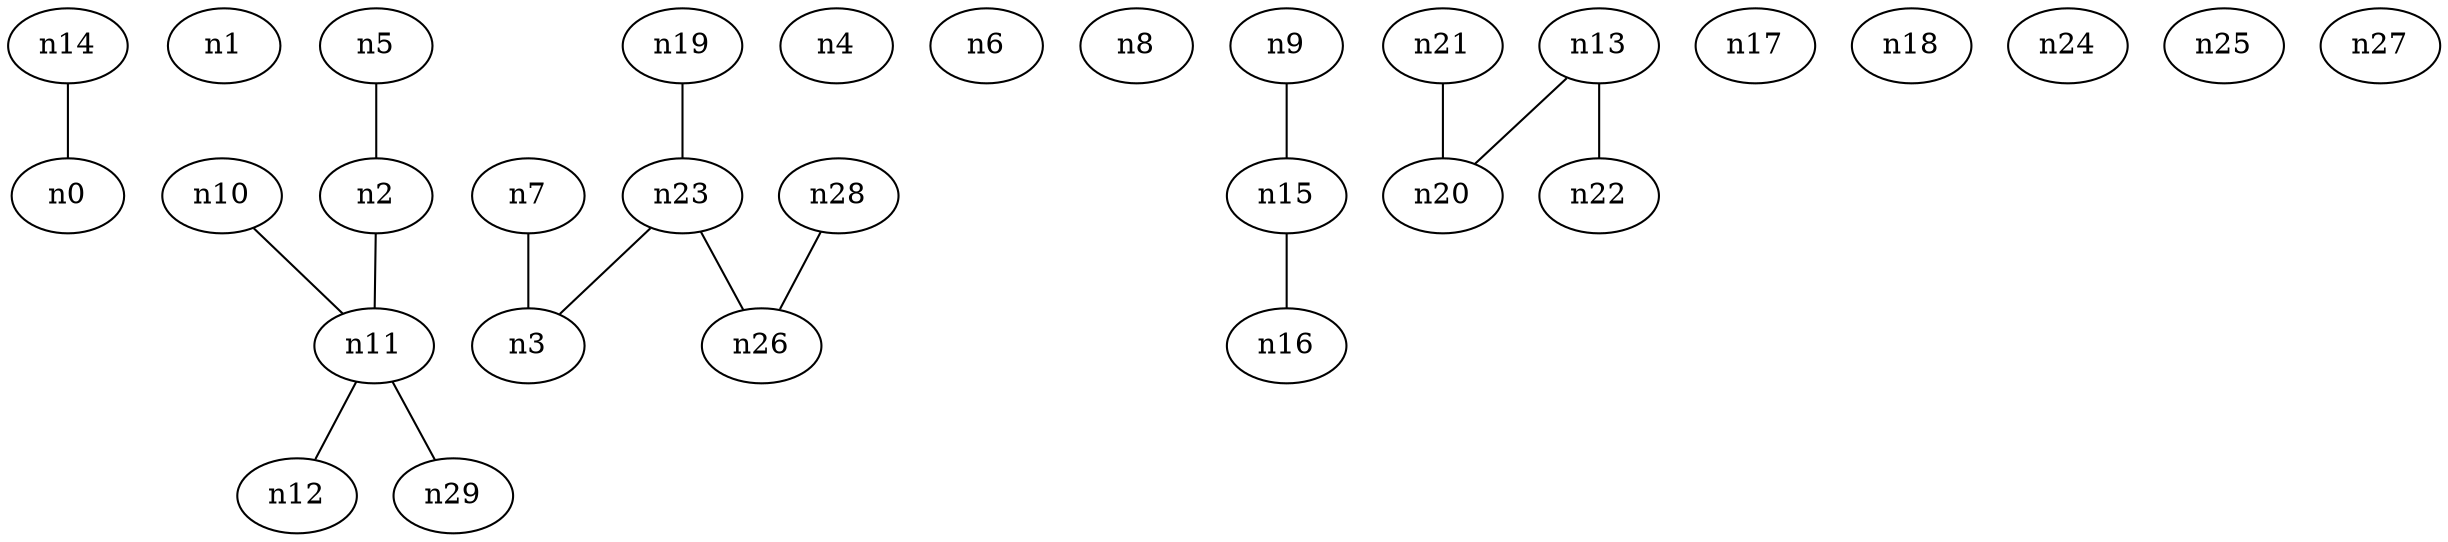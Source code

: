 graph {
n0;
n1;
n2;
n3;
n4;
n5;
n6;
n7;
n8;
n9;
n10;
n11;
n12;
n13;
n14;
n15;
n16;
n17;
n18;
n19;
n20;
n21;
n22;
n23;
n24;
n25;
n26;
n27;
n28;
n29;
n2 -- n11;
n5 -- n2;
n7 -- n3;
n9 -- n15;
n10 -- n11;
n11 -- n12;
n11 -- n29;
n13 -- n20;
n13 -- n22;
n14 -- n0;
n15 -- n16;
n19 -- n23;
n21 -- n20;
n23 -- n3;
n23 -- n26;
n28 -- n26;
}

